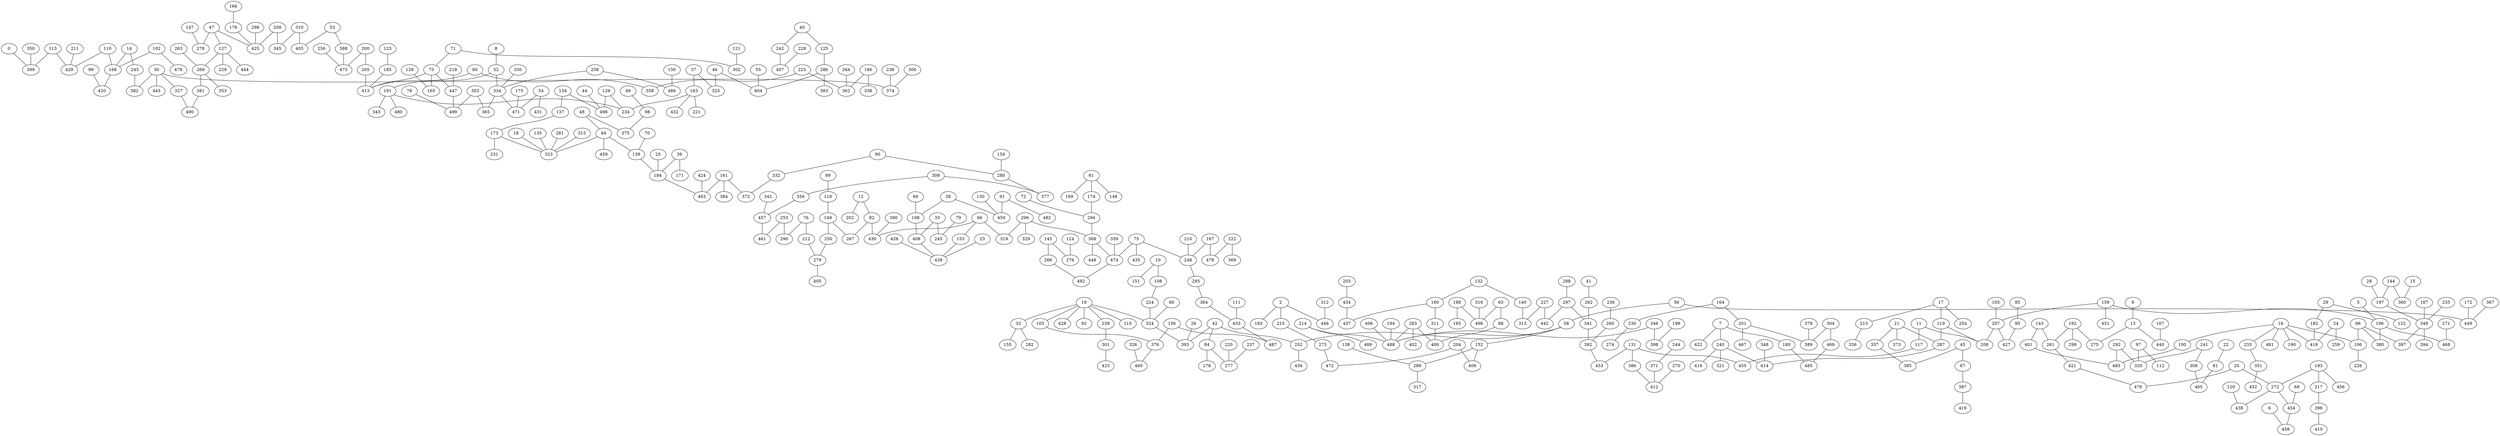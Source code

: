 graph {
  0;
  2;
  5;
  6;
  7;
  8;
  9;
  10;
  11;
  12;
  13;
  14;
  15;
  16;
  17;
  18;
  19;
  20;
  21;
  22;
  23;
  24;
  25;
  26;
  28;
  29;
  30;
  32;
  33;
  37;
  38;
  39;
  40;
  41;
  42;
  44;
  45;
  46;
  47;
  48;
  49;
  52;
  53;
  54;
  55;
  56;
  58;
  60;
  61;
  63;
  64;
  66;
  67;
  68;
  69;
  70;
  71;
  72;
  73;
  75;
  76;
  78;
  79;
  80;
  81;
  82;
  84;
  85;
  88;
  89;
  90;
  91;
  92;
  95;
  96;
  97;
  98;
  99;
  100;
  102;
  103;
  105;
  106;
  107;
  108;
  110;
  111;
  112;
  113;
  115;
  117;
  118;
  119;
  120;
  121;
  122;
  123;
  124;
  125;
  127;
  128;
  129;
  130;
  131;
  132;
  134;
  135;
  137;
  138;
  139;
  140;
  143;
  144;
  145;
  147;
  148;
  149;
  150;
  151;
  152;
  153;
  154;
  155;
  156;
  159;
  160;
  161;
  163;
  164;
  165;
  166;
  167;
  168;
  169;
  171;
  172;
  173;
  174;
  175;
  176;
  178;
  180;
  182;
  183;
  184;
  185;
  186;
  187;
  188;
  190;
  191;
  192;
  193;
  194;
  195;
  196;
  197;
  198;
  199;
  200;
  201;
  202;
  203;
  204;
  205;
  207;
  208;
  209;
  210;
  211;
  212;
  213;
  214;
  215;
  217;
  218;
  220;
  221;
  222;
  224;
  225;
  226;
  227;
  228;
  229;
  230;
  231;
  233;
  234;
  235;
  236;
  237;
  238;
  239;
  240;
  241;
  242;
  243;
  244;
  245;
  248;
  250;
  252;
  253;
  254;
  256;
  258;
  259;
  260;
  261;
  262;
  263;
  264;
  266;
  267;
  269;
  270;
  271;
  272;
  273;
  274;
  275;
  276;
  277;
  278;
  279;
  280;
  281;
  282;
  283;
  286;
  287;
  288;
  289;
  290;
  292;
  294;
  295;
  296;
  297;
  298;
  299;
  300;
  301;
  302;
  303;
  304;
  308;
  309;
  310;
  311;
  312;
  313;
  315;
  316;
  317;
  319;
  320;
  321;
  323;
  324;
  325;
  326;
  327;
  329;
  330;
  332;
  334;
  336;
  337;
  338;
  341;
  342;
  343;
  345;
  346;
  348;
  349;
  350;
  351;
  353;
  356;
  358;
  359;
  360;
  362;
  364;
  365;
  367;
  368;
  369;
  371;
  372;
  373;
  374;
  375;
  376;
  377;
  378;
  380;
  381;
  382;
  383;
  384;
  385;
  386;
  387;
  388;
  389;
  390;
  392;
  393;
  394;
  396;
  397;
  398;
  399;
  400;
  401;
  402;
  403;
  404;
  405;
  406;
  407;
  408;
  409;
  410;
  412;
  413;
  414;
  416;
  418;
  419;
  420;
  421;
  422;
  423;
  424;
  425;
  426;
  427;
  428;
  429;
  430;
  431;
  432;
  433;
  434;
  435;
  436;
  437;
  438;
  439;
  440;
  442;
  444;
  445;
  446;
  447;
  448;
  449;
  450;
  451;
  452;
  453;
  454;
  455;
  456;
  457;
  458;
  459;
  460;
  461;
  463;
  465;
  467;
  468;
  469;
  471;
  472;
  473;
  474;
  476;
  478;
  479;
  480;
  481;
  482;
  483;
  485;
  486;
  487;
  488;
  489;
  490;
  492;
  496;
  498;
  499;
  0 -- 399;
  2 -- 183;
  2 -- 215;
  2 -- 446;
  5 -- 196;
  6 -- 458;
  7 -- 240;
  7 -- 180;
  7 -- 422;
  8 -- 52;
  9 -- 13;
  10 -- 151;
  10 -- 108;
  11 -- 208;
  11 -- 117;
  12 -- 82;
  12 -- 202;
  13 -- 275;
  13 -- 440;
  14 -- 243;
  14 -- 168;
  15 -- 360;
  16 -- 481;
  16 -- 418;
  16 -- 100;
  16 -- 233;
  16 -- 106;
  16 -- 190;
  17 -- 213;
  17 -- 119;
  17 -- 254;
  18 -- 323;
  19 -- 32;
  19 -- 115;
  19 -- 324;
  19 -- 103;
  19 -- 428;
  19 -- 92;
  19 -- 239;
  20 -- 272;
  20 -- 476;
  21 -- 337;
  21 -- 373;
  21 -- 287;
  22 -- 81;
  23 -- 439;
  24 -- 418;
  24 -- 259;
  25 -- 184;
  26 -- 393;
  28 -- 197;
  29 -- 182;
  29 -- 122;
  30 -- 374;
  30 -- 327;
  30 -- 445;
  30 -- 382;
  32 -- 282;
  32 -- 155;
  33 -- 245;
  33 -- 408;
  37 -- 163;
  37 -- 325;
  38 -- 450;
  38 -- 198;
  39 -- 184;
  39 -- 171;
  40 -- 242;
  40 -- 125;
  41 -- 262;
  42 -- 84;
  42 -- 393;
  42 -- 252;
  44 -- 498;
  45 -- 385;
  45 -- 67;
  46 -- 404;
  46 -- 325;
  47 -- 278;
  47 -- 425;
  47 -- 127;
  48 -- 64;
  48 -- 375;
  49 -- 98;
  52 -- 334;
  52 -- 191;
  53 -- 403;
  53 -- 388;
  54 -- 471;
  54 -- 431;
  55 -- 404;
  56 -- 449;
  56 -- 58;
  58 -- 152;
  58 -- 488;
  58 -- 252;
  60 -- 324;
  61 -- 148;
  61 -- 169;
  61 -- 174;
  63 -- 496;
  63 -- 88;
  64 -- 323;
  64 -- 459;
  64 -- 139;
  66 -- 153;
  66 -- 430;
  66 -- 319;
  67 -- 387;
  68 -- 454;
  69 -- 198;
  70 -- 139;
  71 -- 73;
  71 -- 302;
  72 -- 294;
  73 -- 165;
  73 -- 413;
  73 -- 447;
  75 -- 435;
  75 -- 248;
  75 -- 474;
  76 -- 290;
  76 -- 212;
  78 -- 499;
  79 -- 245;
  80 -- 358;
  80 -- 413;
  81 -- 465;
  82 -- 267;
  82 -- 430;
  84 -- 178;
  84 -- 277;
  85 -- 95;
  88 -- 400;
  89 -- 118;
  90 -- 280;
  90 -- 332;
  91 -- 482;
  91 -- 450;
  95 -- 427;
  96 -- 106;
  96 -- 380;
  96 -- 397;
  97 -- 112;
  97 -- 320;
  98 -- 375;
  99 -- 420;
  100 -- 483;
  102 -- 168;
  102 -- 479;
  103 -- 376;
  105 -- 207;
  106 -- 226;
  107 -- 440;
  108 -- 224;
  110 -- 168;
  110 -- 429;
  111 -- 433;
  113 -- 429;
  113 -- 399;
  117 -- 455;
  118 -- 149;
  119 -- 208;
  119 -- 287;
  120 -- 438;
  121 -- 302;
  123 -- 185;
  124 -- 276;
  125 -- 286;
  127 -- 229;
  127 -- 444;
  127 -- 269;
  128 -- 165;
  129 -- 498;
  129 -- 234;
  130 -- 450;
  131 -- 386;
  131 -- 453;
  131 -- 455;
  132 -- 160;
  132 -- 140;
  134 -- 498;
  134 -- 137;
  135 -- 323;
  137 -- 173;
  138 -- 289;
  139 -- 184;
  140 -- 313;
  143 -- 401;
  143 -- 261;
  144 -- 197;
  144 -- 360;
  145 -- 276;
  145 -- 266;
  147 -- 278;
  149 -- 250;
  149 -- 267;
  150 -- 486;
  152 -- 289;
  152 -- 409;
  153 -- 439;
  154 -- 280;
  156 -- 487;
  156 -- 376;
  159 -- 451;
  159 -- 196;
  159 -- 207;
  160 -- 437;
  160 -- 311;
  161 -- 384;
  161 -- 372;
  161 -- 463;
  163 -- 432;
  163 -- 234;
  163 -- 221;
  164 -- 230;
  164 -- 201;
  166 -- 176;
  167 -- 248;
  167 -- 478;
  168 -- 420;
  172 -- 449;
  173 -- 323;
  173 -- 231;
  174 -- 294;
  175 -- 471;
  176 -- 425;
  180 -- 485;
  182 -- 418;
  184 -- 463;
  185 -- 413;
  186 -- 338;
  186 -- 362;
  187 -- 349;
  188 -- 496;
  188 -- 195;
  191 -- 480;
  191 -- 343;
  191 -- 234;
  192 -- 275;
  192 -- 261;
  192 -- 299;
  193 -- 272;
  193 -- 456;
  193 -- 217;
  194 -- 488;
  196 -- 468;
  196 -- 380;
  197 -- 349;
  198 -- 408;
  199 -- 398;
  200 -- 473;
  200 -- 205;
  201 -- 467;
  201 -- 389;
  203 -- 434;
  204 -- 472;
  204 -- 409;
  205 -- 413;
  207 -- 208;
  207 -- 427;
  209 -- 345;
  209 -- 425;
  210 -- 248;
  211 -- 429;
  212 -- 279;
  213 -- 336;
  214 -- 488;
  214 -- 489;
  215 -- 273;
  217 -- 396;
  218 -- 447;
  220 -- 277;
  222 -- 369;
  222 -- 478;
  224 -- 324;
  225 -- 358;
  225 -- 362;
  227 -- 313;
  227 -- 442;
  228 -- 407;
  230 -- 274;
  233 -- 351;
  235 -- 349;
  236 -- 260;
  237 -- 277;
  238 -- 374;
  239 -- 301;
  240 -- 416;
  240 -- 321;
  240 -- 414;
  241 -- 320;
  241 -- 308;
  242 -- 407;
  243 -- 382;
  244 -- 371;
  248 -- 295;
  250 -- 279;
  252 -- 436;
  253 -- 290;
  253 -- 461;
  256 -- 473;
  258 -- 486;
  258 -- 334;
  260 -- 392;
  261 -- 421;
  262 -- 341;
  263 -- 269;
  264 -- 362;
  266 -- 492;
  269 -- 353;
  269 -- 381;
  270 -- 412;
  271 -- 468;
  272 -- 438;
  272 -- 454;
  273 -- 472;
  279 -- 405;
  280 -- 377;
  281 -- 323;
  283 -- 400;
  283 -- 402;
  283 -- 488;
  286 -- 404;
  286 -- 383;
  287 -- 414;
  288 -- 297;
  289 -- 317;
  292 -- 320;
  292 -- 483;
  294 -- 368;
  295 -- 364;
  296 -- 368;
  296 -- 329;
  296 -- 319;
  297 -- 341;
  297 -- 442;
  298 -- 425;
  300 -- 374;
  301 -- 423;
  303 -- 499;
  303 -- 365;
  304 -- 389;
  304 -- 469;
  308 -- 465;
  309 -- 356;
  309 -- 377;
  310 -- 403;
  310 -- 345;
  311 -- 400;
  312 -- 446;
  315 -- 323;
  316 -- 496;
  324 -- 393;
  326 -- 460;
  327 -- 490;
  330 -- 334;
  332 -- 372;
  334 -- 471;
  334 -- 365;
  337 -- 385;
  341 -- 392;
  342 -- 457;
  346 -- 488;
  346 -- 398;
  348 -- 414;
  349 -- 394;
  349 -- 397;
  350 -- 399;
  351 -- 452;
  356 -- 457;
  359 -- 474;
  364 -- 433;
  367 -- 449;
  368 -- 448;
  368 -- 474;
  371 -- 412;
  376 -- 460;
  378 -- 389;
  381 -- 490;
  386 -- 412;
  387 -- 419;
  388 -- 473;
  390 -- 430;
  392 -- 453;
  396 -- 410;
  401 -- 483;
  406 -- 488;
  408 -- 439;
  421 -- 476;
  424 -- 463;
  426 -- 439;
  433 -- 487;
  434 -- 437;
  447 -- 499;
  454 -- 458;
  457 -- 461;
  469 -- 485;
  474 -- 492;
}